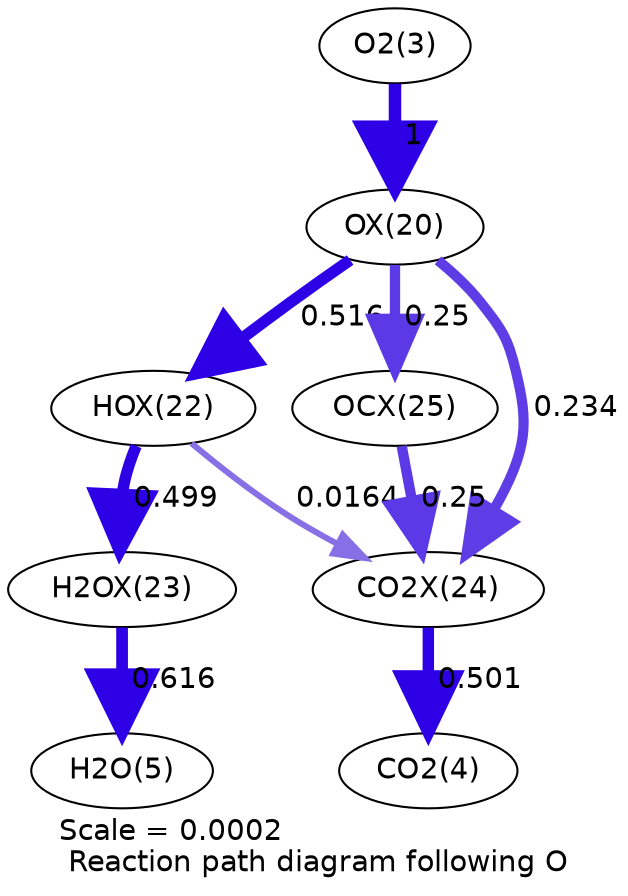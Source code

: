 digraph reaction_paths {
center=1;
s5 -> s23[fontname="Helvetica", penwidth=6, arrowsize=3, color="0.7, 1.5, 0.9"
, label=" 1"];
s23 -> s25[fontname="Helvetica", penwidth=5.5, arrowsize=2.75, color="0.7, 1.02, 0.9"
, label=" 0.516"];
s23 -> s28[fontname="Helvetica", penwidth=4.95, arrowsize=2.48, color="0.7, 0.75, 0.9"
, label=" 0.25"];
s23 -> s27[fontname="Helvetica", penwidth=4.9, arrowsize=2.45, color="0.7, 0.734, 0.9"
, label=" 0.234"];
s25 -> s26[fontname="Helvetica", penwidth=5.48, arrowsize=2.74, color="0.7, 0.999, 0.9"
, label=" 0.499"];
s25 -> s27[fontname="Helvetica", penwidth=2.9, arrowsize=1.45, color="0.7, 0.516, 0.9"
, label=" 0.0164"];
s26 -> s7[fontname="Helvetica", penwidth=5.63, arrowsize=2.82, color="0.7, 1.12, 0.9"
, label=" 0.616"];
s28 -> s27[fontname="Helvetica", penwidth=4.95, arrowsize=2.48, color="0.7, 0.75, 0.9"
, label=" 0.25"];
s27 -> s6[fontname="Helvetica", penwidth=5.48, arrowsize=2.74, color="0.7, 1, 0.9"
, label=" 0.501"];
s5 [ fontname="Helvetica", label="O2(3)"];
s6 [ fontname="Helvetica", label="CO2(4)"];
s7 [ fontname="Helvetica", label="H2O(5)"];
s23 [ fontname="Helvetica", label="OX(20)"];
s25 [ fontname="Helvetica", label="HOX(22)"];
s26 [ fontname="Helvetica", label="H2OX(23)"];
s27 [ fontname="Helvetica", label="CO2X(24)"];
s28 [ fontname="Helvetica", label="OCX(25)"];
 label = "Scale = 0.0002\l Reaction path diagram following O";
 fontname = "Helvetica";
}
